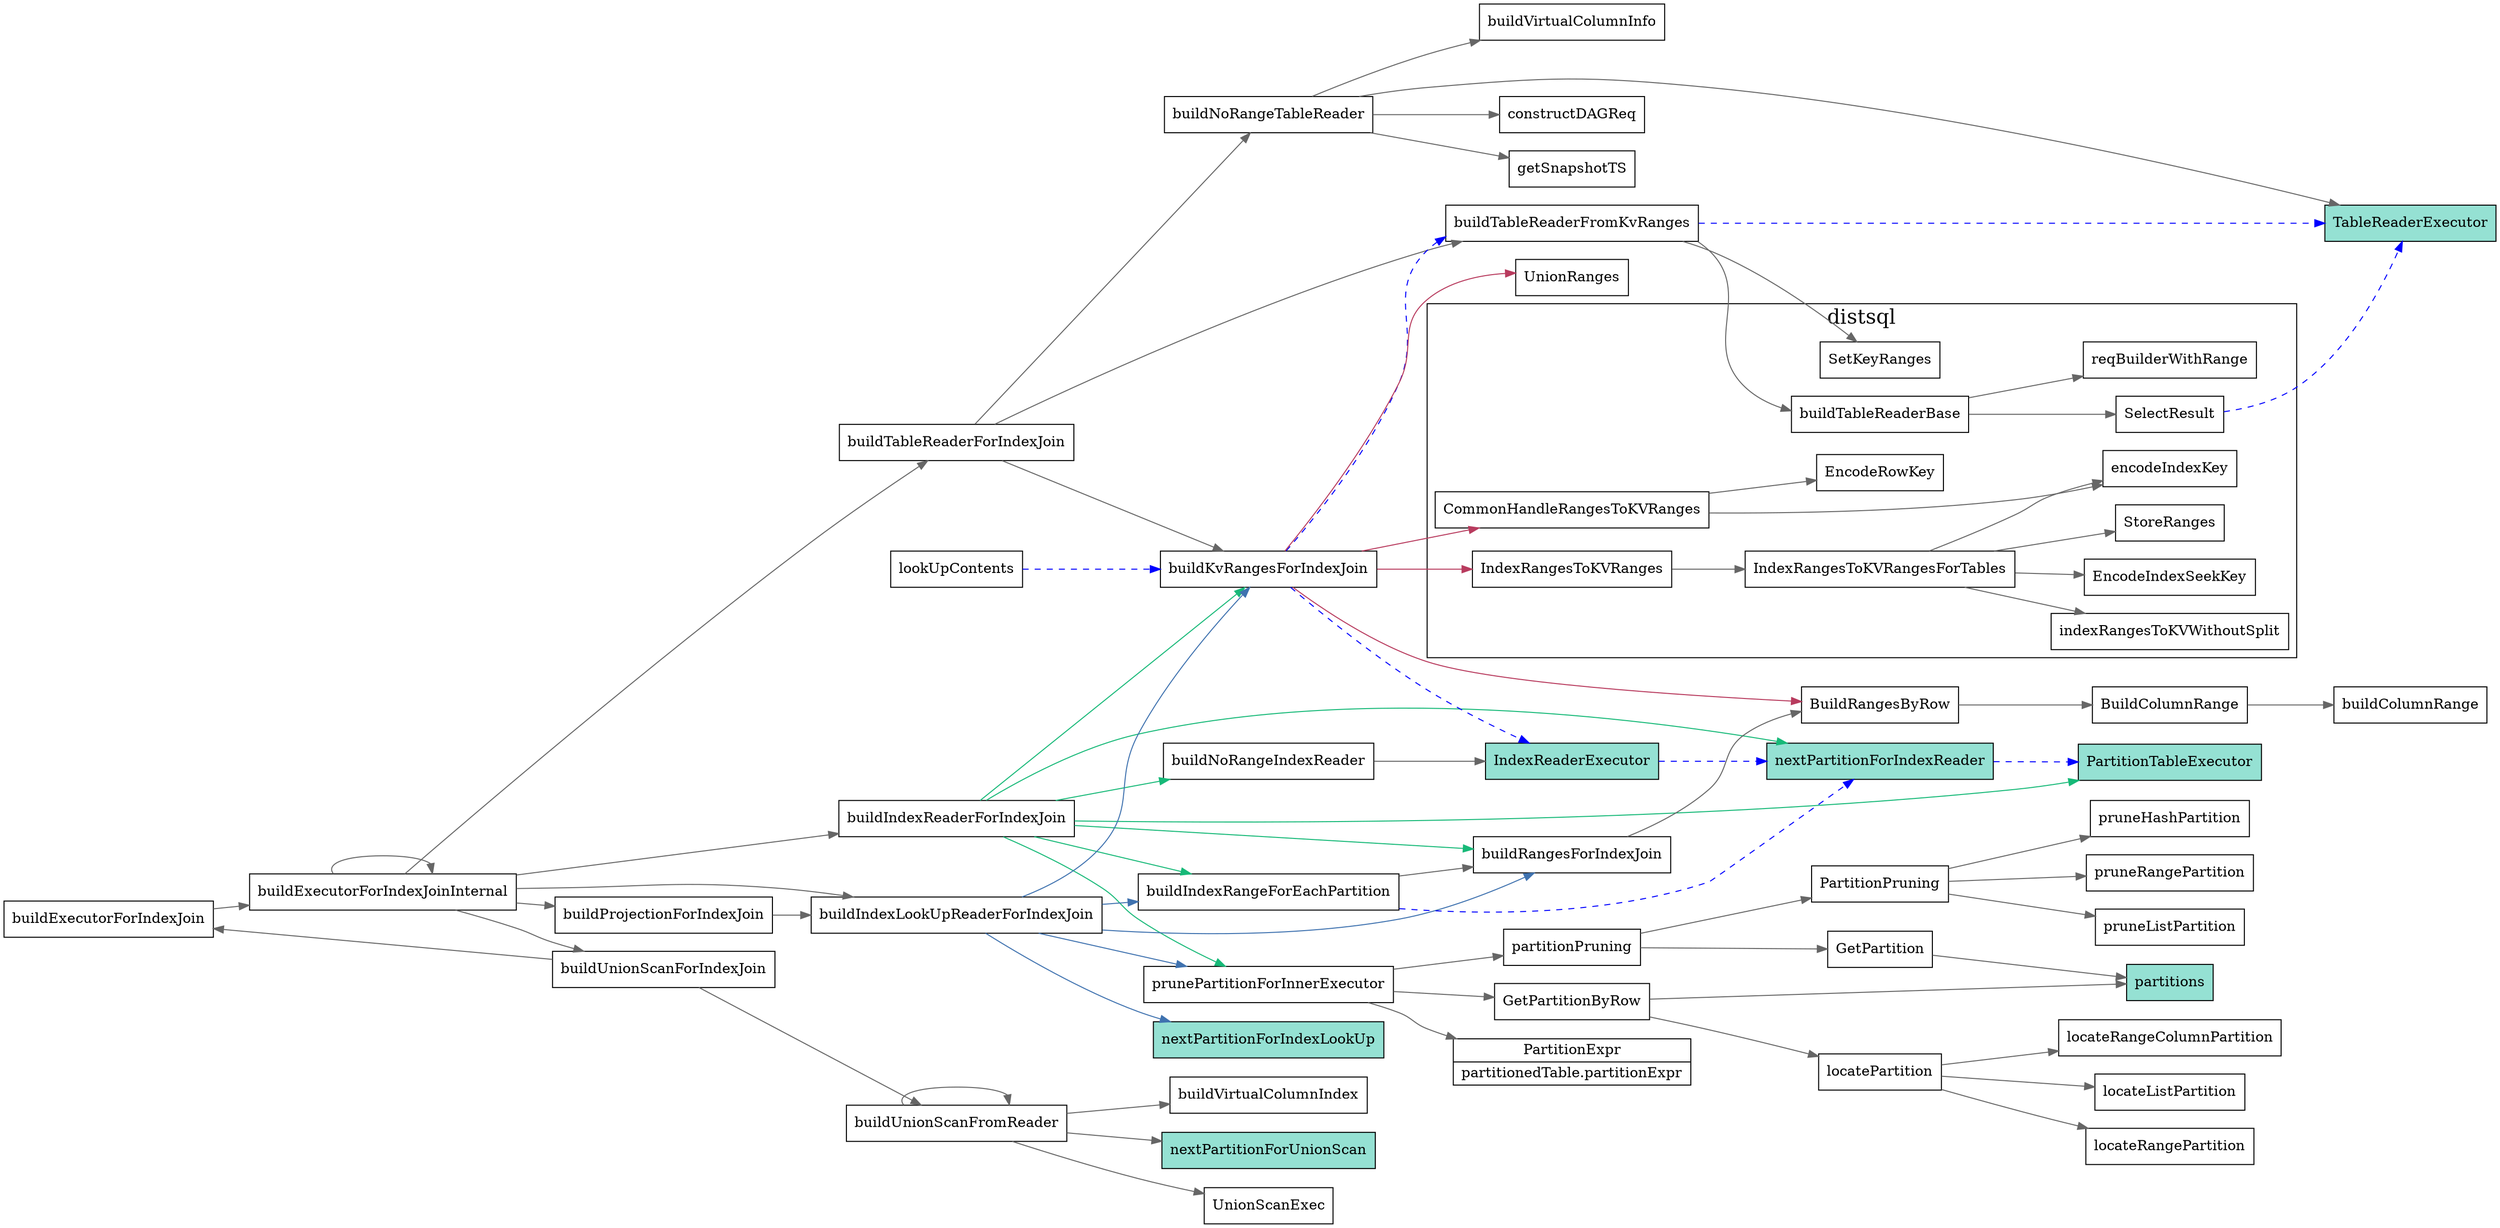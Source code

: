 digraph buildExecutorForIndexJoin {
  node[shape=box];
  edge[color=gray40];
  newrank=true;
  rankdir=LR;
  buildExecutorForIndexJoin -> buildExecutorForIndexJoinInternal;
  buildExecutorForIndexJoinInternal -> {
    buildTableReaderForIndexJoin;
    buildIndexReaderForIndexJoin;
    buildIndexLookUpReaderForIndexJoin;
    buildUnionScanForIndexJoin;
    buildProjectionForIndexJoin;
    buildExecutorForIndexJoinInternal;
  }

  buildTableReaderForIndexJoin -> {
    buildNoRangeTableReader;
    buildKvRangesForIndexJoin;
    buildTableReaderFromKvRanges;
  }
  buildKvRangesForIndexJoin -> {
    CommonHandleRangesToKVRanges;
    IndexRangesToKVRanges;
    BuildRangesByRow;
    UnionRanges;
  }[color="#b83b5e"];

  buildIndexReaderForIndexJoin -> {
    buildNoRangeIndexReader;
    buildKvRangesForIndexJoin;
    nextPartitionForIndexReader;
    prunePartitionForInnerExecutor;
    buildIndexRangeForEachPartition;
    buildRangesForIndexJoin;
    PartitionTableExecutor;
  }[color="#17b978"];

  buildIndexLookUpReaderForIndexJoin -> {
    buildKvRangesForIndexJoin;
    nextPartitionForIndexLookUp;
    prunePartitionForInnerExecutor;
    buildIndexRangeForEachPartition;
    buildRangesForIndexJoin;
  }[color="#3f72af"];

  buildUnionScanForIndexJoin -> {
    buildExecutorForIndexJoin;
    buildUnionScanFromReader;
  }

  buildProjectionForIndexJoin -> {
    buildIndexLookUpReaderForIndexJoin;
  }

  buildTableReaderFromKvRanges -> {
    buildTableReaderBase;
    SetKeyRanges;
  }

  buildRangesForIndexJoin -> {
    BuildRangesByRow;
  }
  BuildRangesByRow -> {
    BuildColumnRange;
  }
  BuildColumnRange -> buildColumnRange;
  buildNoRangeTableReader -> {
    constructDAGReq;
    getSnapshotTS;
    buildVirtualColumnInfo;
    TableReaderExecutor;
  }
  buildNoRangeIndexReader -> {
    IndexReaderExecutor;
  }

  subgraph cluster_distsql {
    graph[label="distsql";fontsize=20;];
    buildTableReaderBase -> {
      SelectResult;
      reqBuilderWithRange;
    };
    SetKeyRanges;
    CommonHandleRangesToKVRanges -> {
      encodeIndexKey;
      EncodeRowKey;
    }
    IndexRangesToKVRanges -> {
      IndexRangesToKVRangesForTables;
    }
    IndexRangesToKVRangesForTables -> {
      indexRangesToKVWithoutSplit;
      encodeIndexKey;
      EncodeIndexSeekKey;
      StoreRanges;
    }
  }
  buildUnionScanFromReader -> {
    nextPartitionForUnionScan;
    buildUnionScanFromReader;
    UnionScanExec;
    buildVirtualColumnIndex;
  }
  nextPartitionForIndexReader[
    shape="record";
    fillcolor="#95e1d3"
    style=filled;
    label="{{
      nextPartitionForIndexReader
    }}";
  ];
  nextPartitionForUnionScan[
    shape="record";
    fillcolor="#95e1d3"
    style=filled;
    label="{{
      nextPartitionForUnionScan
    }}";
  ];
  GetPartitionByRow -> {
    locatePartition;
    partitions;
  }
  GetPartition -> partitions;
  partitions[
    shape="record";
    fillcolor="#95e1d3"
    style=filled;
    label="{{
      partitions
    }}";
  ];
  PartitionExpr[
    shape="record";
    label="{{
      PartitionExpr|
      partitionedTable.partitionExpr
    }}";
  ];
  PartitionTableExecutor[
    shape="record";
    fillcolor="#95e1d3"
    style=filled;
    label="{{
      PartitionTableExecutor
    }}";
  ];
  locatePartition -> {
    locateRangePartition;
    locateRangeColumnPartition;
    locateListPartition;
  }

  PartitionPruning -> {
    pruneHashPartition;
    pruneRangePartition;
    pruneListPartition;
  };

  buildIndexRangeForEachPartition -> {
    buildRangesForIndexJoin;
  }
  IndexReaderExecutor[
    shape="record";
    fillcolor="#95e1d3"
    style=filled;
    label="{{
      IndexReaderExecutor
    }}";
  ];
  TableReaderExecutor[
    shape="record";
    fillcolor="#95e1d3"
    style=filled;
    label="{{
      TableReaderExecutor
    }}";
  ];

  prunePartitionForInnerExecutor -> {
    partitionPruning;
    GetPartitionByRow;
    PartitionExpr;
  }
  partitionPruning -> {
    PartitionPruning;
    GetPartition;
  }
  nextPartitionForIndexLookUp[
    shape="record";
    fillcolor="#95e1d3"
    style=filled;
    label="{{
      nextPartitionForIndexLookUp
    }}";
  ];

  edge[style=dashed;color=blue];
  lookUpContents -> buildKvRangesForIndexJoin;
  IndexReaderExecutor -> {
    nextPartitionForIndexReader;
  }
  buildIndexRangeForEachPartition -> nextPartitionForIndexReader;
  nextPartitionForIndexReader -> {
    PartitionTableExecutor;
  }
  buildTableReaderFromKvRanges -> TableReaderExecutor;

  buildKvRangesForIndexJoin -> {
    buildTableReaderFromKvRanges;
    IndexReaderExecutor;
  }
  SelectResult -> TableReaderExecutor;
}
